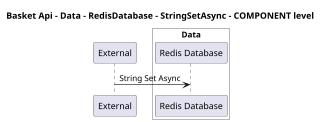 @startuml
skinparam dpi 60

title Basket Api - Data - RedisDatabase - StringSetAsync - COMPONENT level

participant "External" as C4InterFlow.Utils.ExternalSystem

box "Basket Api" #White

    
box "Data" #White

    participant "Redis Database" as dotnet.eShop.Architecture.SoftwareSystems.BasketApi.Containers.Data.Components.RedisDatabase
end box

end box


C4InterFlow.Utils.ExternalSystem -> dotnet.eShop.Architecture.SoftwareSystems.BasketApi.Containers.Data.Components.RedisDatabase : String Set Async


@enduml
